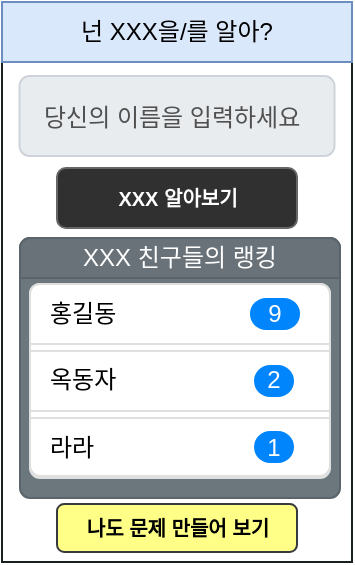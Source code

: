 <mxfile version="14.1.8" type="github">
  <diagram id="p0QsbGa7kpk_KF5rjv9a" name="Page-1">
    <mxGraphModel dx="1102" dy="582" grid="1" gridSize="10" guides="1" tooltips="1" connect="1" arrows="1" fold="1" page="1" pageScale="1" pageWidth="1169" pageHeight="827" math="0" shadow="0">
      <root>
        <mxCell id="0" />
        <mxCell id="1" parent="0" />
        <mxCell id="ecY-OT6J5S6hQM7kMvik-1" value="" style="verticalLabelPosition=bottom;verticalAlign=top;html=1;shadow=0;dashed=0;strokeWidth=1;shape=mxgraph.ios.iBgFlat;strokeColor=#18211b;" vertex="1" parent="1">
          <mxGeometry x="60" y="30" width="175" height="280" as="geometry" />
        </mxCell>
        <mxCell id="ecY-OT6J5S6hQM7kMvik-2" value="넌 XXX을/를 알아?" style="rounded=0;whiteSpace=wrap;html=1;fillColor=#dae8fc;strokeColor=#6c8ebf;" vertex="1" parent="1">
          <mxGeometry x="60" y="30" width="175" height="30" as="geometry" />
        </mxCell>
        <mxCell id="ecY-OT6J5S6hQM7kMvik-10" value="XXX 알아보기" style="rounded=1;html=1;shadow=0;dashed=0;whiteSpace=wrap;fontSize=10;align=center;strokeColor=#666666;fontStyle=1;fontFamily=Helvetica;fontColor=#FFFFFF;fillColor=#303030;" vertex="1" parent="1">
          <mxGeometry x="87.5" y="113" width="120" height="30" as="geometry" />
        </mxCell>
        <mxCell id="ecY-OT6J5S6hQM7kMvik-12" value="&lt;font style=&quot;font-size: 12px&quot;&gt;당신의 이름을 입력하세요&lt;/font&gt;" style="html=1;shadow=0;dashed=0;shape=mxgraph.bootstrap.rrect;rSize=5;strokeColor=#CED4DA;strokeWidth=1;fillColor=#E9ECEF;fontColor=#505050;whiteSpace=wrap;align=left;verticalAlign=middle;spacingLeft=10;fontSize=14;" vertex="1" parent="1">
          <mxGeometry x="68.75" y="67" width="157.5" height="40" as="geometry" />
        </mxCell>
        <mxCell id="ecY-OT6J5S6hQM7kMvik-21" value="" style="html=1;shadow=0;dashed=0;shape=mxgraph.bootstrap.rrect;rSize=5;strokeColor=#5B646A;html=1;whiteSpace=wrap;fillColor=#6C767D;fontColor=#ffffff;verticalAlign=bottom;align=left;spacing=20;spacingBottom=0;fontSize=14;" vertex="1" parent="1">
          <mxGeometry x="69" y="148" width="160" height="130" as="geometry" />
        </mxCell>
        <mxCell id="ecY-OT6J5S6hQM7kMvik-22" value="XXX 친구들의 랭킹" style="html=1;shadow=0;dashed=0;shape=mxgraph.bootstrap.topButton;rSize=5;perimeter=none;whiteSpace=wrap;fillColor=#697279;strokeColor=#5B646A;fontColor=#ffffff;resizeWidth=1;fontSize=12;align=center;spacing=20;" vertex="1" parent="ecY-OT6J5S6hQM7kMvik-21">
          <mxGeometry width="160" height="20" relative="1" as="geometry" />
        </mxCell>
        <mxCell id="ecY-OT6J5S6hQM7kMvik-14" value="" style="html=1;shadow=0;dashed=0;shape=mxgraph.bootstrap.rrect;rSize=5;strokeColor=#DFDFDF;html=1;whiteSpace=wrap;fillColor=#FFFFFF;fontColor=#000000;" vertex="1" parent="ecY-OT6J5S6hQM7kMvik-21">
          <mxGeometry x="5" y="22.94" width="150" height="97.06" as="geometry" />
        </mxCell>
        <mxCell id="ecY-OT6J5S6hQM7kMvik-15" value="홍길동" style="strokeColor=inherit;fillColor=inherit;gradientColor=inherit;fontColor=inherit;html=1;shadow=0;dashed=0;shape=mxgraph.bootstrap.topButton;rSize=5;perimeter=none;whiteSpace=wrap;resizeWidth=1;align=left;spacing=10;" vertex="1" parent="ecY-OT6J5S6hQM7kMvik-14">
          <mxGeometry width="150" height="30" relative="1" as="geometry" />
        </mxCell>
        <mxCell id="ecY-OT6J5S6hQM7kMvik-16" value="9" style="strokeColor=inherit;fillColor=inherit;gradientColor=inherit;fontColor=inherit;html=1;shadow=0;dashed=0;shape=mxgraph.bootstrap.rrect;rSize=8;fillColor=#0085FC;strokeColor=none;fontColor=#ffffff;whiteSpace=wrap;" vertex="1" parent="ecY-OT6J5S6hQM7kMvik-15">
          <mxGeometry x="1" y="0.5" width="25" height="16" relative="1" as="geometry">
            <mxPoint x="-40" y="-8" as="offset" />
          </mxGeometry>
        </mxCell>
        <mxCell id="ecY-OT6J5S6hQM7kMvik-17" value="옥동자" style="strokeColor=inherit;fillColor=inherit;gradientColor=inherit;fontColor=inherit;html=1;shadow=0;dashed=0;perimeter=none;whiteSpace=wrap;resizeWidth=1;align=left;spacing=10;" vertex="1" parent="ecY-OT6J5S6hQM7kMvik-14">
          <mxGeometry width="150" height="30" relative="1" as="geometry">
            <mxPoint y="33.53" as="offset" />
          </mxGeometry>
        </mxCell>
        <mxCell id="ecY-OT6J5S6hQM7kMvik-18" value="2" style="strokeColor=inherit;fillColor=inherit;gradientColor=inherit;fontColor=inherit;html=1;shadow=0;dashed=0;shape=mxgraph.bootstrap.rrect;rSize=8;fillColor=#0085FC;strokeColor=none;fontColor=#ffffff;whiteSpace=wrap;" vertex="1" parent="ecY-OT6J5S6hQM7kMvik-17">
          <mxGeometry x="1" y="0.5" width="20" height="16" relative="1" as="geometry">
            <mxPoint x="-38" y="-8" as="offset" />
          </mxGeometry>
        </mxCell>
        <mxCell id="ecY-OT6J5S6hQM7kMvik-19" value="라라" style="strokeColor=inherit;fillColor=inherit;gradientColor=inherit;fontColor=inherit;html=1;shadow=0;dashed=0;shape=mxgraph.bootstrap.bottomButton;rSize=5;perimeter=none;whiteSpace=wrap;resizeWidth=1;resizeHeight=0;align=left;spacing=10;" vertex="1" parent="ecY-OT6J5S6hQM7kMvik-14">
          <mxGeometry y="1" width="150" height="29" relative="1" as="geometry">
            <mxPoint y="-30" as="offset" />
          </mxGeometry>
        </mxCell>
        <mxCell id="ecY-OT6J5S6hQM7kMvik-20" value="1" style="strokeColor=inherit;fillColor=inherit;gradientColor=inherit;fontColor=inherit;html=1;shadow=0;dashed=0;shape=mxgraph.bootstrap.rrect;rSize=8;fillColor=#0085FC;strokeColor=none;fontColor=#ffffff;whiteSpace=wrap;" vertex="1" parent="ecY-OT6J5S6hQM7kMvik-19">
          <mxGeometry x="1" y="0.5" width="20" height="16" relative="1" as="geometry">
            <mxPoint x="-38" y="-8" as="offset" />
          </mxGeometry>
        </mxCell>
        <mxCell id="ecY-OT6J5S6hQM7kMvik-23" value="나도 문제 만들어 보기" style="rounded=1;html=1;shadow=0;dashed=0;whiteSpace=wrap;fontSize=10;align=center;strokeColor=#36393d;fontStyle=1;fontFamily=Helvetica;fillColor=#ffff88;" vertex="1" parent="1">
          <mxGeometry x="87.5" y="281" width="120" height="24" as="geometry" />
        </mxCell>
      </root>
    </mxGraphModel>
  </diagram>
</mxfile>

